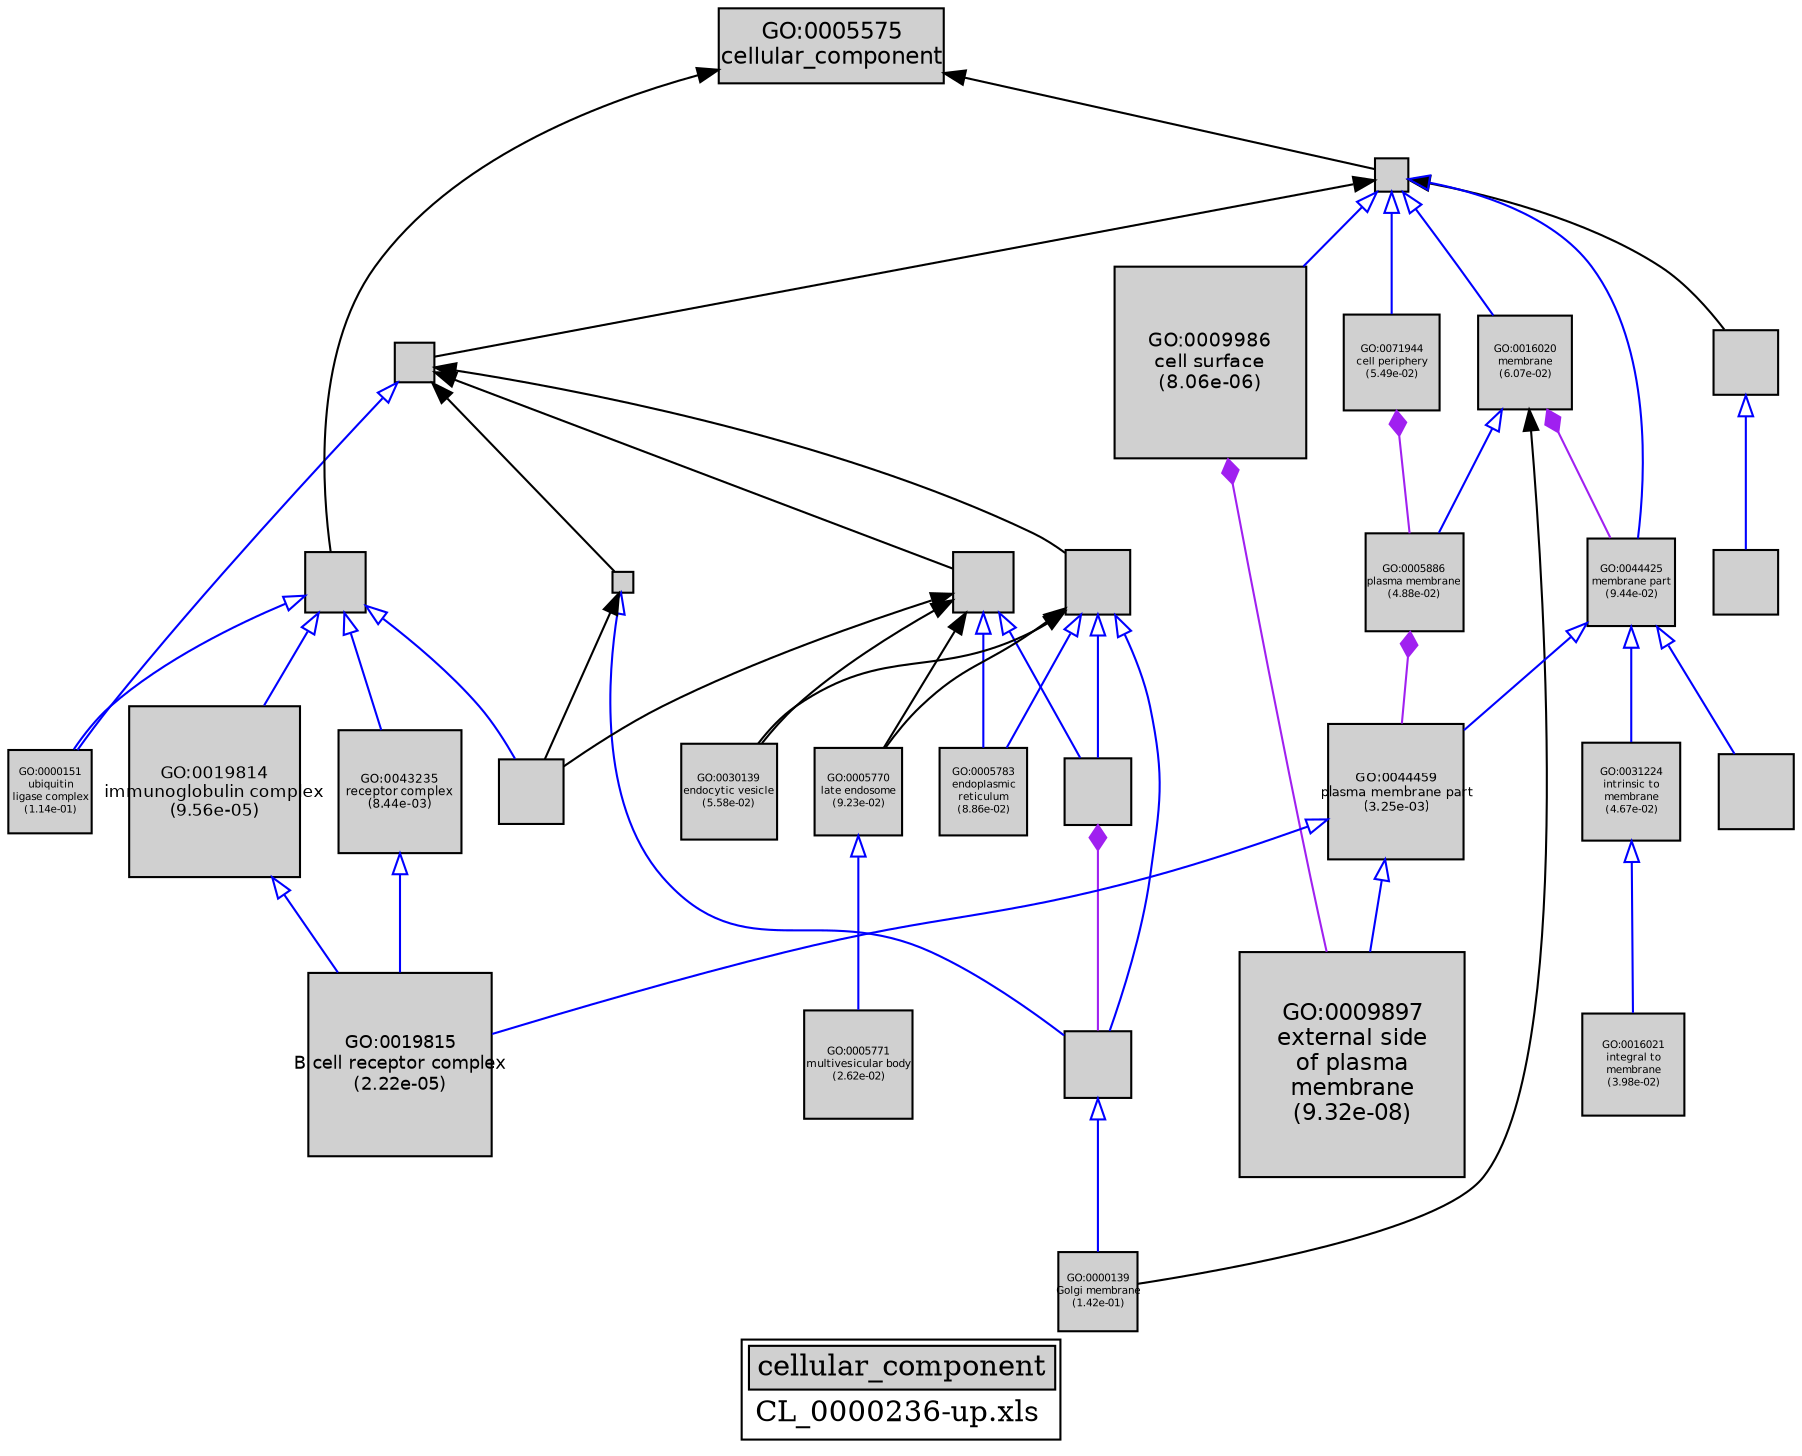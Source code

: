 digraph "cellular_component" {
graph [ bgcolor = "#FFFFFF", label = <<TABLE COLOR="black" BGCOLOR="white"><TR><TD COLSPAN="2" BGCOLOR="#D0D0D0"><FONT COLOR="black">cellular_component</FONT></TD></TR><TR><TD BORDER="0">CL_0000236-up.xls</TD></TR></TABLE>> ];
node [ fontname = "Helvetica" ];

subgraph "nodes" {

node [ style = "filled", fixedsize = "true", width = 1, shape = "box", fontsize = 9, fillcolor = "#D0D0D0", fontcolor = "black", color = "black" ];

"GO:0043234" [ URL = "#GO:0043234", label = "", width = 0.398178307781, shape = "box", height = 0.398178307781 ];
"GO:0044424" [ URL = "#GO:0044424", label = "", width = 0.263208787349, shape = "box", height = 0.263208787349 ];
"GO:0000151" [ URL = "#GO:0000151", label = <<TABLE BORDER="0"><TR><TD>GO:0000151<BR/>ubiquitin<BR/>ligase complex<BR/>(1.14e-01)</TD></TR></TABLE>>, width = 0.556888700345, shape = "box", fontsize = 5.0, height = 0.556888700345 ];
"GO:0009986" [ URL = "#GO:0009986", label = <<TABLE BORDER="0"><TR><TD>GO:0009986<BR/>cell surface<BR/>(8.06e-06)</TD></TR></TABLE>>, width = 1.27787456518, shape = "box", fontsize = 9.2006968693, height = 1.27787456518 ];
"GO:0031224" [ URL = "#GO:0031224", label = <<TABLE BORDER="0"><TR><TD>GO:0031224<BR/>intrinsic to<BR/>membrane<BR/>(4.67e-02)</TD></TR></TABLE>>, width = 0.658688613094, shape = "box", fontsize = 5.0, height = 0.658688613094 ];
"GO:0019815" [ URL = "#GO:0019815", label = <<TABLE BORDER="0"><TR><TD>GO:0019815<BR/>B cell receptor complex<BR/>(2.22e-05)</TD></TR></TABLE>>, width = 1.2218896182, shape = "box", fontsize = 8.79760525104, height = 1.2218896182 ];
"GO:0000139" [ URL = "#GO:0000139", label = <<TABLE BORDER="0"><TR><TD>GO:0000139<BR/>Golgi membrane<BR/>(1.42e-01)</TD></TR></TABLE>>, width = 0.528996622034, shape = "box", fontsize = 5.0, height = 0.528996622034 ];
"GO:0030139" [ URL = "#GO:0030139", label = <<TABLE BORDER="0"><TR><TD>GO:0030139<BR/>endocytic vesicle<BR/>(5.58e-02)</TD></TR></TABLE>>, width = 0.639858650196, shape = "box", fontsize = 5.0, height = 0.639858650196 ];
"GO:0005575" [ URL = "#GO:0005575", label = <<TABLE BORDER="0"><TR><TD>GO:0005575<BR/>cellular_component</TD></TR></TABLE>>, width = 1.5, shape = "box", fontsize = 10.8 ];
"GO:0019814" [ URL = "#GO:0019814", label = <<TABLE BORDER="0"><TR><TD>GO:0019814<BR/>immunoglobulin complex<BR/>(9.56e-05)</TD></TR></TABLE>>, width = 1.13609651011, shape = "box", fontsize = 8.17989487279, height = 1.13609651011 ];
"GO:0071944" [ URL = "#GO:0071944", label = <<TABLE BORDER="0"><TR><TD>GO:0071944<BR/>cell periphery<BR/>(5.49e-02)</TD></TR></TABLE>>, width = 0.641608720479, shape = "box", fontsize = 5.0, height = 0.641608720479 ];
"GO:0009897" [ URL = "#GO:0009897", label = <<TABLE BORDER="0"><TR><TD>GO:0009897<BR/>external side<BR/>of plasma<BR/>membrane<BR/>(9.32e-08)</TD></TR></TABLE>>, width = 1.5, shape = "box", fontsize = 10.8, height = 1.5 ];
"GO:0016020" [ URL = "#GO:0016020", label = <<TABLE BORDER="0"><TR><TD>GO:0016020<BR/>membrane<BR/>(6.07e-02)</TD></TR></TABLE>>, width = 0.630678371937, shape = "box", fontsize = 5.0, height = 0.630678371937 ];
"GO:0043235" [ URL = "#GO:0043235", label = <<TABLE BORDER="0"><TR><TD>GO:0043235<BR/>receptor complex<BR/>(8.44e-03)</TD></TR></TABLE>>, width = 0.818978709662, shape = "box", fontsize = 5.89664670957, height = 0.818978709662 ];
"GO:0045121" [ URL = "#GO:0045121", label = "", width = 0.493229028906, shape = "box", height = 0.493229028906 ];
"GO:0005770" [ URL = "#GO:0005770", label = <<TABLE BORDER="0"><TR><TD>GO:0005770<BR/>late endosome<BR/>(9.23e-02)</TD></TR></TABLE>>, width = 0.582870274273, shape = "box", fontsize = 5.0, height = 0.582870274273 ];
"GO:0044446" [ URL = "#GO:0044446", label = "", width = 0.135837016725, shape = "box", height = 0.135837016725 ];
"GO:0005771" [ URL = "#GO:0005771", label = <<TABLE BORDER="0"><TR><TD>GO:0005771<BR/>multivesicular body<BR/>(2.62e-02)</TD></TR></TABLE>>, width = 0.716930064718, shape = "box", fontsize = 5.16189646597, height = 0.716930064718 ];
"GO:0044431" [ URL = "#GO:0044431", label = "", width = 0.444287486267, shape = "box", height = 0.444287486267 ];
"GO:0044464" [ URL = "#GO:0044464", label = "", width = 0.225510275706, shape = "box", height = 0.225510275706 ];
"GO:0043231" [ URL = "#GO:0043231", label = "", width = 0.409663621686, shape = "box", height = 0.409663621686 ];
"GO:0005792" [ URL = "#GO:0005792", label = "", width = 0.430854531151, shape = "box", height = 0.430854531151 ];
"GO:0042598" [ URL = "#GO:0042598", label = "", width = 0.427338076502, shape = "box", height = 0.427338076502 ];
"GO:0005783" [ URL = "#GO:0005783", label = <<TABLE BORDER="0"><TR><TD>GO:0005783<BR/>endoplasmic<BR/>reticulum<BR/>(8.86e-02)</TD></TR></TABLE>>, width = 0.587664121117, shape = "box", fontsize = 5.0, height = 0.587664121117 ];
"GO:0005794" [ URL = "#GO:0005794", label = "", width = 0.44433621495, shape = "box", height = 0.44433621495 ];
"GO:0005886" [ URL = "#GO:0005886", label = <<TABLE BORDER="0"><TR><TD>GO:0005886<BR/>plasma membrane<BR/>(4.88e-02)</TD></TR></TABLE>>, width = 0.654074804794, shape = "box", fontsize = 5.0, height = 0.654074804794 ];
"GO:0044459" [ URL = "#GO:0044459", label = <<TABLE BORDER="0"><TR><TD>GO:0044459<BR/>plasma membrane part<BR/>(3.25e-03)</TD></TR></TABLE>>, width = 0.895874952138, shape = "box", fontsize = 6.4502996554, height = 0.895874952138 ];
"GO:0016021" [ URL = "#GO:0016021", label = <<TABLE BORDER="0"><TR><TD>GO:0016021<BR/>integral to<BR/>membrane<BR/>(3.98e-02)</TD></TR></TABLE>>, width = 0.67533888551, shape = "box", fontsize = 5.0, height = 0.67533888551 ];
"GO:0044444" [ URL = "#GO:0044444", label = "", width = 0.427692121464, shape = "box", height = 0.427692121464 ];
"GO:0005667" [ URL = "#GO:0005667", label = "", width = 0.429526876315, shape = "box", height = 0.429526876315 ];
"GO:0044425" [ URL = "#GO:0044425", label = <<TABLE BORDER="0"><TR><TD>GO:0044425<BR/>membrane part<BR/>(9.44e-02)</TD></TR></TABLE>>, width = 0.580156592371, shape = "box", fontsize = 5.0, height = 0.580156592371 ];
}
subgraph "edges" {


edge [ dir = "back", weight = 1 ];
subgraph "regulates" {


edge [ color = "cyan", arrowtail = "none" ];
subgraph "positive" {


edge [ color = "green", arrowtail = "vee" ];
}
subgraph "negative" {


edge [ color = "red", arrowtail = "tee" ];
}
}
subgraph "part_of" {


edge [ color = "purple", arrowtail = "diamond", weight = 2.5 ];
"GO:0005794" -> "GO:0044431";
"GO:0005886" -> "GO:0044459";
"GO:0009986" -> "GO:0009897";
"GO:0071944" -> "GO:0005886";
"GO:0016020" -> "GO:0044425";
}
subgraph "is_a" {


edge [ color = "blue", arrowtail = "empty", weight = 5.0 ];
"GO:0044425" -> "GO:0044459";
"GO:0044446" -> "GO:0044431";
"GO:0044444" -> "GO:0005794";
"GO:0043235" -> "GO:0019815";
"GO:0044459" -> "GO:0019815";
"GO:0043234" -> "GO:0043235";
"GO:0042598" -> "GO:0005792";
"GO:0044464" -> "GO:0009986";
"GO:0044464" -> "GO:0044425";
"GO:0044431" -> "GO:0000139";
"GO:0043234" -> "GO:0019814";
"GO:0044425" -> "GO:0031224";
"GO:0044444" -> "GO:0005783";
"GO:0016020" -> "GO:0005886";
"GO:0044464" -> "GO:0016020";
"GO:0044424" -> "GO:0000151";
"GO:0044459" -> "GO:0009897";
"GO:0005770" -> "GO:0005771";
"GO:0044444" -> "GO:0044431";
"GO:0031224" -> "GO:0016021";
"GO:0043231" -> "GO:0005783";
"GO:0044464" -> "GO:0071944";
"GO:0043234" -> "GO:0000151";
"GO:0043234" -> "GO:0005667";
"GO:0044425" -> "GO:0045121";
"GO:0043231" -> "GO:0005794";
"GO:0019814" -> "GO:0019815";
}
"GO:0005575" -> "GO:0043234";
"GO:0043231" -> "GO:0030139";
"GO:0043231" -> "GO:0005667";
"GO:0044464" -> "GO:0042598";
"GO:0044464" -> "GO:0044424";
"GO:0044424" -> "GO:0044446";
"GO:0043231" -> "GO:0005770";
"GO:0044424" -> "GO:0043231";
"GO:0044446" -> "GO:0005667";
"GO:0016020" -> "GO:0000139";
"GO:0044444" -> "GO:0030139";
"GO:0044444" -> "GO:0005770";
"GO:0044424" -> "GO:0044444";
"GO:0005575" -> "GO:0044464";
}
}
